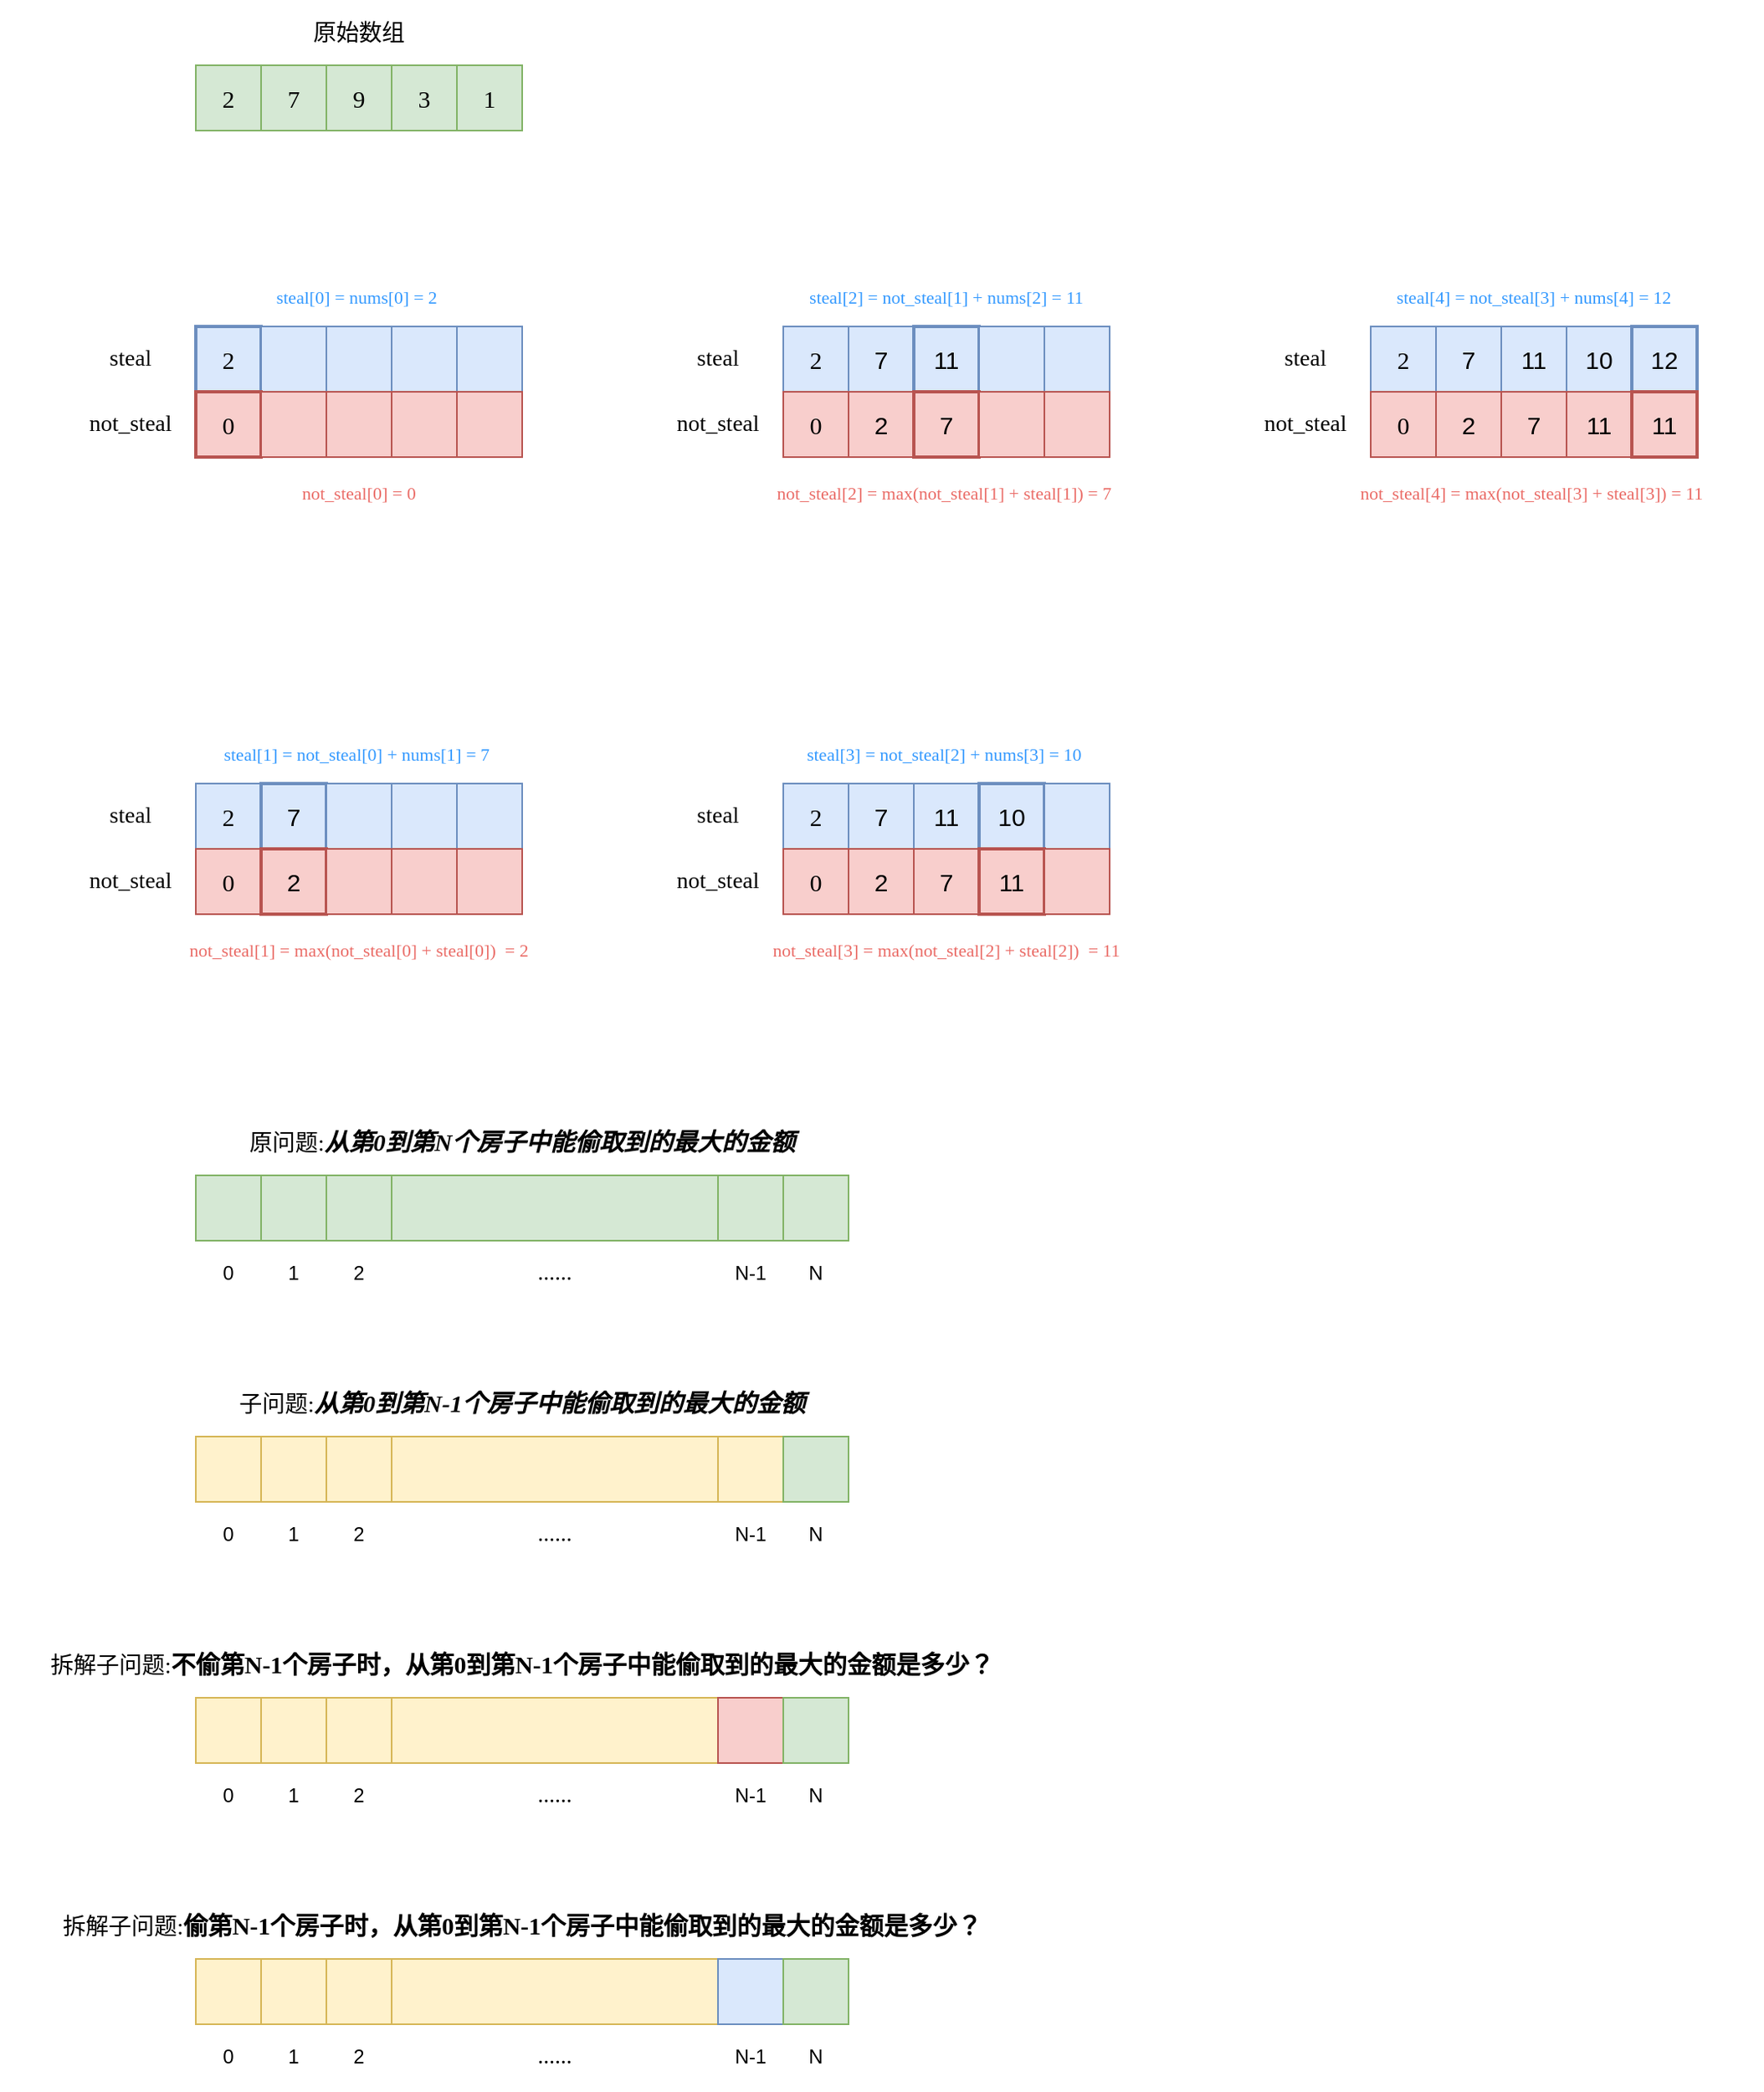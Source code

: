 <mxfile version="16.0.0" type="github">
  <diagram id="v5lqzvrqmiUheHWRtbeC" name="第 1 页">
    <mxGraphModel dx="1886" dy="810" grid="1" gridSize="10" guides="1" tooltips="1" connect="1" arrows="1" fold="1" page="1" pageScale="1" pageWidth="827" pageHeight="1169" background="#ffffff" math="0" shadow="0">
      <root>
        <mxCell id="0" />
        <mxCell id="1" parent="0" />
        <mxCell id="eDO9T0eiQl6-XyQjg8_s-1" value="&lt;font style=&quot;font-size: 15px&quot; face=&quot;Comic Sans MS&quot;&gt;2&lt;/font&gt;" style="rounded=0;whiteSpace=wrap;html=1;fillColor=#d5e8d4;strokeColor=#82b366;" parent="1" vertex="1">
          <mxGeometry x="240" y="40" width="40" height="40" as="geometry" />
        </mxCell>
        <mxCell id="eDO9T0eiQl6-XyQjg8_s-6" value="&lt;font style=&quot;font-size: 15px&quot; face=&quot;Comic Sans MS&quot;&gt;7&lt;/font&gt;" style="rounded=0;whiteSpace=wrap;html=1;fillColor=#d5e8d4;strokeColor=#82b366;" parent="1" vertex="1">
          <mxGeometry x="280" y="40" width="40" height="40" as="geometry" />
        </mxCell>
        <mxCell id="eDO9T0eiQl6-XyQjg8_s-7" value="&lt;font style=&quot;font-size: 15px&quot; face=&quot;Comic Sans MS&quot;&gt;9&lt;/font&gt;" style="rounded=0;whiteSpace=wrap;html=1;fillColor=#d5e8d4;strokeColor=#82b366;" parent="1" vertex="1">
          <mxGeometry x="320" y="40" width="40" height="40" as="geometry" />
        </mxCell>
        <mxCell id="eDO9T0eiQl6-XyQjg8_s-8" value="&lt;font style=&quot;font-size: 15px&quot; face=&quot;Comic Sans MS&quot;&gt;3&lt;/font&gt;" style="rounded=0;whiteSpace=wrap;html=1;fillColor=#d5e8d4;strokeColor=#82b366;" parent="1" vertex="1">
          <mxGeometry x="360" y="40" width="40" height="40" as="geometry" />
        </mxCell>
        <mxCell id="eDO9T0eiQl6-XyQjg8_s-9" value="&lt;font style=&quot;font-size: 15px&quot; face=&quot;Comic Sans MS&quot;&gt;1&lt;/font&gt;" style="rounded=0;whiteSpace=wrap;html=1;fillColor=#d5e8d4;strokeColor=#82b366;" parent="1" vertex="1">
          <mxGeometry x="400" y="40" width="40" height="40" as="geometry" />
        </mxCell>
        <mxCell id="eDO9T0eiQl6-XyQjg8_s-11" value="&lt;font style=&quot;font-size: 14px&quot;&gt;原始数组&lt;/font&gt;" style="text;html=1;strokeColor=none;fillColor=none;align=center;verticalAlign=middle;whiteSpace=wrap;rounded=0;fontFamily=Comic Sans MS;fontSize=15;" parent="1" vertex="1">
          <mxGeometry x="300" width="80" height="40" as="geometry" />
        </mxCell>
        <mxCell id="eDO9T0eiQl6-XyQjg8_s-12" value="&lt;font style=&quot;font-size: 15px&quot; face=&quot;Comic Sans MS&quot;&gt;2&lt;/font&gt;" style="rounded=0;whiteSpace=wrap;html=1;fillColor=#dae8fc;strokeColor=#6c8ebf;gradientColor=none;strokeWidth=2;" parent="1" vertex="1">
          <mxGeometry x="240" y="200" width="40" height="40" as="geometry" />
        </mxCell>
        <mxCell id="eDO9T0eiQl6-XyQjg8_s-13" value="" style="rounded=0;whiteSpace=wrap;html=1;fillColor=#dae8fc;strokeColor=#6c8ebf;" parent="1" vertex="1">
          <mxGeometry x="280" y="200" width="40" height="40" as="geometry" />
        </mxCell>
        <mxCell id="eDO9T0eiQl6-XyQjg8_s-14" value="" style="rounded=0;whiteSpace=wrap;html=1;fillColor=#dae8fc;strokeColor=#6c8ebf;" parent="1" vertex="1">
          <mxGeometry x="320" y="200" width="40" height="40" as="geometry" />
        </mxCell>
        <mxCell id="eDO9T0eiQl6-XyQjg8_s-15" value="" style="rounded=0;whiteSpace=wrap;html=1;fillColor=#dae8fc;strokeColor=#6c8ebf;" parent="1" vertex="1">
          <mxGeometry x="360" y="200" width="40" height="40" as="geometry" />
        </mxCell>
        <mxCell id="eDO9T0eiQl6-XyQjg8_s-16" value="" style="rounded=0;whiteSpace=wrap;html=1;fillColor=#dae8fc;strokeColor=#6c8ebf;" parent="1" vertex="1">
          <mxGeometry x="400" y="200" width="40" height="40" as="geometry" />
        </mxCell>
        <mxCell id="eDO9T0eiQl6-XyQjg8_s-18" value="&lt;font style=&quot;font-size: 15px&quot; face=&quot;Comic Sans MS&quot;&gt;0&lt;/font&gt;" style="rounded=0;whiteSpace=wrap;html=1;fillColor=#f8cecc;strokeColor=#b85450;gradientColor=none;strokeWidth=2;" parent="1" vertex="1">
          <mxGeometry x="240" y="240" width="40" height="40" as="geometry" />
        </mxCell>
        <mxCell id="eDO9T0eiQl6-XyQjg8_s-19" value="" style="rounded=0;whiteSpace=wrap;html=1;fillColor=#f8cecc;strokeColor=#b85450;" parent="1" vertex="1">
          <mxGeometry x="280" y="240" width="40" height="40" as="geometry" />
        </mxCell>
        <mxCell id="eDO9T0eiQl6-XyQjg8_s-20" value="" style="rounded=0;whiteSpace=wrap;html=1;fillColor=#f8cecc;strokeColor=#b85450;" parent="1" vertex="1">
          <mxGeometry x="320" y="240" width="40" height="40" as="geometry" />
        </mxCell>
        <mxCell id="eDO9T0eiQl6-XyQjg8_s-21" value="" style="rounded=0;whiteSpace=wrap;html=1;fillColor=#f8cecc;strokeColor=#b85450;" parent="1" vertex="1">
          <mxGeometry x="360" y="240" width="40" height="40" as="geometry" />
        </mxCell>
        <mxCell id="eDO9T0eiQl6-XyQjg8_s-22" value="" style="rounded=0;whiteSpace=wrap;html=1;fillColor=#f8cecc;strokeColor=#b85450;" parent="1" vertex="1">
          <mxGeometry x="400" y="240" width="40" height="40" as="geometry" />
        </mxCell>
        <mxCell id="eDO9T0eiQl6-XyQjg8_s-23" value="steal" style="text;html=1;strokeColor=none;fillColor=none;align=center;verticalAlign=middle;whiteSpace=wrap;rounded=0;fontFamily=Comic Sans MS;fontSize=14;" parent="1" vertex="1">
          <mxGeometry x="160" y="200" width="80" height="40" as="geometry" />
        </mxCell>
        <mxCell id="eDO9T0eiQl6-XyQjg8_s-24" value="not_steal" style="text;html=1;strokeColor=none;fillColor=none;align=center;verticalAlign=middle;whiteSpace=wrap;rounded=0;fontFamily=Comic Sans MS;fontSize=14;" parent="1" vertex="1">
          <mxGeometry x="160" y="240" width="80" height="40" as="geometry" />
        </mxCell>
        <mxCell id="eDO9T0eiQl6-XyQjg8_s-25" value="&lt;font style=&quot;font-size: 15px&quot; face=&quot;Comic Sans MS&quot;&gt;2&lt;/font&gt;" style="rounded=0;whiteSpace=wrap;html=1;fillColor=#dae8fc;strokeColor=#6c8ebf;" parent="1" vertex="1">
          <mxGeometry x="240" y="480" width="40" height="40" as="geometry" />
        </mxCell>
        <mxCell id="eDO9T0eiQl6-XyQjg8_s-26" value="&lt;font style=&quot;font-size: 15px&quot;&gt;7&lt;/font&gt;" style="rounded=0;whiteSpace=wrap;html=1;fillColor=#dae8fc;strokeColor=#6c8ebf;strokeWidth=2;" parent="1" vertex="1">
          <mxGeometry x="280" y="480" width="40" height="40" as="geometry" />
        </mxCell>
        <mxCell id="eDO9T0eiQl6-XyQjg8_s-27" value="" style="rounded=0;whiteSpace=wrap;html=1;fillColor=#dae8fc;strokeColor=#6c8ebf;" parent="1" vertex="1">
          <mxGeometry x="320" y="480" width="40" height="40" as="geometry" />
        </mxCell>
        <mxCell id="eDO9T0eiQl6-XyQjg8_s-28" value="" style="rounded=0;whiteSpace=wrap;html=1;fillColor=#dae8fc;strokeColor=#6c8ebf;" parent="1" vertex="1">
          <mxGeometry x="360" y="480" width="40" height="40" as="geometry" />
        </mxCell>
        <mxCell id="eDO9T0eiQl6-XyQjg8_s-29" value="" style="rounded=0;whiteSpace=wrap;html=1;fillColor=#dae8fc;strokeColor=#6c8ebf;" parent="1" vertex="1">
          <mxGeometry x="400" y="480" width="40" height="40" as="geometry" />
        </mxCell>
        <mxCell id="eDO9T0eiQl6-XyQjg8_s-30" value="&lt;font style=&quot;font-size: 15px&quot; face=&quot;Comic Sans MS&quot;&gt;0&lt;/font&gt;" style="rounded=0;whiteSpace=wrap;html=1;fillColor=#f8cecc;strokeColor=#b85450;" parent="1" vertex="1">
          <mxGeometry x="240" y="520" width="40" height="40" as="geometry" />
        </mxCell>
        <mxCell id="eDO9T0eiQl6-XyQjg8_s-31" value="&lt;font style=&quot;font-size: 15px&quot;&gt;2&lt;/font&gt;" style="rounded=0;whiteSpace=wrap;html=1;fillColor=#f8cecc;strokeColor=#b85450;strokeWidth=2;" parent="1" vertex="1">
          <mxGeometry x="280" y="520" width="40" height="40" as="geometry" />
        </mxCell>
        <mxCell id="eDO9T0eiQl6-XyQjg8_s-32" value="" style="rounded=0;whiteSpace=wrap;html=1;fillColor=#f8cecc;strokeColor=#b85450;" parent="1" vertex="1">
          <mxGeometry x="320" y="520" width="40" height="40" as="geometry" />
        </mxCell>
        <mxCell id="eDO9T0eiQl6-XyQjg8_s-33" value="" style="rounded=0;whiteSpace=wrap;html=1;fillColor=#f8cecc;strokeColor=#b85450;" parent="1" vertex="1">
          <mxGeometry x="360" y="520" width="40" height="40" as="geometry" />
        </mxCell>
        <mxCell id="eDO9T0eiQl6-XyQjg8_s-34" value="" style="rounded=0;whiteSpace=wrap;html=1;fillColor=#f8cecc;strokeColor=#b85450;" parent="1" vertex="1">
          <mxGeometry x="400" y="520" width="40" height="40" as="geometry" />
        </mxCell>
        <mxCell id="eDO9T0eiQl6-XyQjg8_s-35" value="steal" style="text;html=1;strokeColor=none;fillColor=none;align=center;verticalAlign=middle;whiteSpace=wrap;rounded=0;fontFamily=Comic Sans MS;fontSize=14;" parent="1" vertex="1">
          <mxGeometry x="160" y="480" width="80" height="40" as="geometry" />
        </mxCell>
        <mxCell id="eDO9T0eiQl6-XyQjg8_s-36" value="not_steal" style="text;html=1;strokeColor=none;fillColor=none;align=center;verticalAlign=middle;whiteSpace=wrap;rounded=0;fontFamily=Comic Sans MS;fontSize=14;" parent="1" vertex="1">
          <mxGeometry x="160" y="520" width="80" height="40" as="geometry" />
        </mxCell>
        <mxCell id="eDO9T0eiQl6-XyQjg8_s-42" value="&lt;font style=&quot;font-size: 15px&quot; face=&quot;Comic Sans MS&quot;&gt;2&lt;/font&gt;" style="rounded=0;whiteSpace=wrap;html=1;fillColor=#dae8fc;strokeColor=#6c8ebf;" parent="1" vertex="1">
          <mxGeometry x="600" y="200" width="40" height="40" as="geometry" />
        </mxCell>
        <mxCell id="eDO9T0eiQl6-XyQjg8_s-43" value="&lt;font style=&quot;font-size: 15px&quot;&gt;7&lt;/font&gt;" style="rounded=0;whiteSpace=wrap;html=1;fillColor=#dae8fc;strokeColor=#6c8ebf;" parent="1" vertex="1">
          <mxGeometry x="640" y="200" width="40" height="40" as="geometry" />
        </mxCell>
        <mxCell id="eDO9T0eiQl6-XyQjg8_s-44" value="&lt;font style=&quot;font-size: 15px&quot;&gt;11&lt;/font&gt;" style="rounded=0;whiteSpace=wrap;html=1;fillColor=#dae8fc;strokeColor=#6c8ebf;strokeWidth=2;" parent="1" vertex="1">
          <mxGeometry x="680" y="200" width="40" height="40" as="geometry" />
        </mxCell>
        <mxCell id="eDO9T0eiQl6-XyQjg8_s-45" value="" style="rounded=0;whiteSpace=wrap;html=1;fillColor=#dae8fc;strokeColor=#6c8ebf;" parent="1" vertex="1">
          <mxGeometry x="720" y="200" width="40" height="40" as="geometry" />
        </mxCell>
        <mxCell id="eDO9T0eiQl6-XyQjg8_s-46" value="" style="rounded=0;whiteSpace=wrap;html=1;fillColor=#dae8fc;strokeColor=#6c8ebf;" parent="1" vertex="1">
          <mxGeometry x="760" y="200" width="40" height="40" as="geometry" />
        </mxCell>
        <mxCell id="eDO9T0eiQl6-XyQjg8_s-47" value="&lt;font style=&quot;font-size: 15px&quot; face=&quot;Comic Sans MS&quot;&gt;0&lt;/font&gt;" style="rounded=0;whiteSpace=wrap;html=1;fillColor=#f8cecc;strokeColor=#b85450;" parent="1" vertex="1">
          <mxGeometry x="600" y="240" width="40" height="40" as="geometry" />
        </mxCell>
        <mxCell id="eDO9T0eiQl6-XyQjg8_s-48" value="&lt;font style=&quot;font-size: 15px&quot;&gt;2&lt;/font&gt;" style="rounded=0;whiteSpace=wrap;html=1;fillColor=#f8cecc;strokeColor=#b85450;" parent="1" vertex="1">
          <mxGeometry x="640" y="240" width="40" height="40" as="geometry" />
        </mxCell>
        <mxCell id="eDO9T0eiQl6-XyQjg8_s-49" value="&lt;font style=&quot;font-size: 15px&quot;&gt;7&lt;/font&gt;" style="rounded=0;whiteSpace=wrap;html=1;fillColor=#f8cecc;strokeColor=#b85450;strokeWidth=2;" parent="1" vertex="1">
          <mxGeometry x="680" y="240" width="40" height="40" as="geometry" />
        </mxCell>
        <mxCell id="eDO9T0eiQl6-XyQjg8_s-50" value="" style="rounded=0;whiteSpace=wrap;html=1;fillColor=#f8cecc;strokeColor=#b85450;" parent="1" vertex="1">
          <mxGeometry x="720" y="240" width="40" height="40" as="geometry" />
        </mxCell>
        <mxCell id="eDO9T0eiQl6-XyQjg8_s-51" value="" style="rounded=0;whiteSpace=wrap;html=1;fillColor=#f8cecc;strokeColor=#b85450;" parent="1" vertex="1">
          <mxGeometry x="760" y="240" width="40" height="40" as="geometry" />
        </mxCell>
        <mxCell id="eDO9T0eiQl6-XyQjg8_s-52" value="steal" style="text;html=1;strokeColor=none;fillColor=none;align=center;verticalAlign=middle;whiteSpace=wrap;rounded=0;fontFamily=Comic Sans MS;fontSize=14;" parent="1" vertex="1">
          <mxGeometry x="520" y="200" width="80" height="40" as="geometry" />
        </mxCell>
        <mxCell id="eDO9T0eiQl6-XyQjg8_s-53" value="not_steal" style="text;html=1;strokeColor=none;fillColor=none;align=center;verticalAlign=middle;whiteSpace=wrap;rounded=0;fontFamily=Comic Sans MS;fontSize=14;" parent="1" vertex="1">
          <mxGeometry x="520" y="240" width="80" height="40" as="geometry" />
        </mxCell>
        <mxCell id="eDO9T0eiQl6-XyQjg8_s-54" value="&lt;font style=&quot;font-size: 15px&quot; face=&quot;Comic Sans MS&quot;&gt;2&lt;/font&gt;" style="rounded=0;whiteSpace=wrap;html=1;fillColor=#dae8fc;strokeColor=#6c8ebf;" parent="1" vertex="1">
          <mxGeometry x="600" y="480" width="40" height="40" as="geometry" />
        </mxCell>
        <mxCell id="eDO9T0eiQl6-XyQjg8_s-55" value="&lt;font style=&quot;font-size: 15px&quot;&gt;7&lt;/font&gt;" style="rounded=0;whiteSpace=wrap;html=1;fillColor=#dae8fc;strokeColor=#6c8ebf;" parent="1" vertex="1">
          <mxGeometry x="640" y="480" width="40" height="40" as="geometry" />
        </mxCell>
        <mxCell id="eDO9T0eiQl6-XyQjg8_s-56" value="&lt;font style=&quot;font-size: 15px&quot;&gt;11&lt;/font&gt;" style="rounded=0;whiteSpace=wrap;html=1;fillColor=#dae8fc;strokeColor=#6c8ebf;" parent="1" vertex="1">
          <mxGeometry x="680" y="480" width="40" height="40" as="geometry" />
        </mxCell>
        <mxCell id="eDO9T0eiQl6-XyQjg8_s-57" value="&lt;font style=&quot;font-size: 15px&quot;&gt;10&lt;/font&gt;" style="rounded=0;whiteSpace=wrap;html=1;fillColor=#dae8fc;strokeColor=#6c8ebf;strokeWidth=2;" parent="1" vertex="1">
          <mxGeometry x="720" y="480" width="40" height="40" as="geometry" />
        </mxCell>
        <mxCell id="eDO9T0eiQl6-XyQjg8_s-58" value="" style="rounded=0;whiteSpace=wrap;html=1;fillColor=#dae8fc;strokeColor=#6c8ebf;" parent="1" vertex="1">
          <mxGeometry x="760" y="480" width="40" height="40" as="geometry" />
        </mxCell>
        <mxCell id="eDO9T0eiQl6-XyQjg8_s-59" value="&lt;font style=&quot;font-size: 15px&quot; face=&quot;Comic Sans MS&quot;&gt;0&lt;/font&gt;" style="rounded=0;whiteSpace=wrap;html=1;fillColor=#f8cecc;strokeColor=#b85450;" parent="1" vertex="1">
          <mxGeometry x="600" y="520" width="40" height="40" as="geometry" />
        </mxCell>
        <mxCell id="eDO9T0eiQl6-XyQjg8_s-60" value="&lt;font style=&quot;font-size: 15px&quot;&gt;2&lt;/font&gt;" style="rounded=0;whiteSpace=wrap;html=1;fillColor=#f8cecc;strokeColor=#b85450;" parent="1" vertex="1">
          <mxGeometry x="640" y="520" width="40" height="40" as="geometry" />
        </mxCell>
        <mxCell id="eDO9T0eiQl6-XyQjg8_s-61" value="&lt;font style=&quot;font-size: 15px&quot;&gt;7&lt;/font&gt;" style="rounded=0;whiteSpace=wrap;html=1;fillColor=#f8cecc;strokeColor=#b85450;" parent="1" vertex="1">
          <mxGeometry x="680" y="520" width="40" height="40" as="geometry" />
        </mxCell>
        <mxCell id="eDO9T0eiQl6-XyQjg8_s-62" value="&lt;font style=&quot;font-size: 15px&quot;&gt;11&lt;/font&gt;" style="rounded=0;whiteSpace=wrap;html=1;fillColor=#f8cecc;strokeColor=#b85450;strokeWidth=2;" parent="1" vertex="1">
          <mxGeometry x="720" y="520" width="40" height="40" as="geometry" />
        </mxCell>
        <mxCell id="eDO9T0eiQl6-XyQjg8_s-63" value="" style="rounded=0;whiteSpace=wrap;html=1;fillColor=#f8cecc;strokeColor=#b85450;" parent="1" vertex="1">
          <mxGeometry x="760" y="520" width="40" height="40" as="geometry" />
        </mxCell>
        <mxCell id="eDO9T0eiQl6-XyQjg8_s-64" value="steal" style="text;html=1;strokeColor=none;fillColor=none;align=center;verticalAlign=middle;whiteSpace=wrap;rounded=0;fontFamily=Comic Sans MS;fontSize=14;" parent="1" vertex="1">
          <mxGeometry x="520" y="480" width="80" height="40" as="geometry" />
        </mxCell>
        <mxCell id="eDO9T0eiQl6-XyQjg8_s-65" value="not_steal" style="text;html=1;strokeColor=none;fillColor=none;align=center;verticalAlign=middle;whiteSpace=wrap;rounded=0;fontFamily=Comic Sans MS;fontSize=14;" parent="1" vertex="1">
          <mxGeometry x="520" y="520" width="80" height="40" as="geometry" />
        </mxCell>
        <mxCell id="eDO9T0eiQl6-XyQjg8_s-66" value="&lt;font style=&quot;font-size: 15px&quot; face=&quot;Comic Sans MS&quot;&gt;2&lt;/font&gt;" style="rounded=0;whiteSpace=wrap;html=1;fillColor=#dae8fc;strokeColor=#6c8ebf;" parent="1" vertex="1">
          <mxGeometry x="960" y="200" width="40" height="40" as="geometry" />
        </mxCell>
        <mxCell id="eDO9T0eiQl6-XyQjg8_s-67" value="&lt;font style=&quot;font-size: 15px&quot;&gt;7&lt;/font&gt;" style="rounded=0;whiteSpace=wrap;html=1;fillColor=#dae8fc;strokeColor=#6c8ebf;" parent="1" vertex="1">
          <mxGeometry x="1000" y="200" width="40" height="40" as="geometry" />
        </mxCell>
        <mxCell id="eDO9T0eiQl6-XyQjg8_s-68" value="&lt;font style=&quot;font-size: 15px&quot;&gt;11&lt;/font&gt;" style="rounded=0;whiteSpace=wrap;html=1;fillColor=#dae8fc;strokeColor=#6c8ebf;" parent="1" vertex="1">
          <mxGeometry x="1040" y="200" width="40" height="40" as="geometry" />
        </mxCell>
        <mxCell id="eDO9T0eiQl6-XyQjg8_s-69" value="&lt;font style=&quot;font-size: 15px&quot;&gt;10&lt;/font&gt;" style="rounded=0;whiteSpace=wrap;html=1;fillColor=#dae8fc;strokeColor=#6c8ebf;" parent="1" vertex="1">
          <mxGeometry x="1080" y="200" width="40" height="40" as="geometry" />
        </mxCell>
        <mxCell id="eDO9T0eiQl6-XyQjg8_s-70" value="&lt;font style=&quot;font-size: 15px&quot;&gt;12&lt;/font&gt;" style="rounded=0;whiteSpace=wrap;html=1;fillColor=#dae8fc;strokeColor=#6c8ebf;strokeWidth=2;" parent="1" vertex="1">
          <mxGeometry x="1120" y="200" width="40" height="40" as="geometry" />
        </mxCell>
        <mxCell id="eDO9T0eiQl6-XyQjg8_s-71" value="&lt;font style=&quot;font-size: 15px&quot; face=&quot;Comic Sans MS&quot;&gt;0&lt;/font&gt;" style="rounded=0;whiteSpace=wrap;html=1;fillColor=#f8cecc;strokeColor=#b85450;" parent="1" vertex="1">
          <mxGeometry x="960" y="240" width="40" height="40" as="geometry" />
        </mxCell>
        <mxCell id="eDO9T0eiQl6-XyQjg8_s-72" value="&lt;font style=&quot;font-size: 15px&quot;&gt;2&lt;/font&gt;" style="rounded=0;whiteSpace=wrap;html=1;fillColor=#f8cecc;strokeColor=#b85450;" parent="1" vertex="1">
          <mxGeometry x="1000" y="240" width="40" height="40" as="geometry" />
        </mxCell>
        <mxCell id="eDO9T0eiQl6-XyQjg8_s-73" value="&lt;font style=&quot;font-size: 15px&quot;&gt;7&lt;/font&gt;" style="rounded=0;whiteSpace=wrap;html=1;fillColor=#f8cecc;strokeColor=#b85450;" parent="1" vertex="1">
          <mxGeometry x="1040" y="240" width="40" height="40" as="geometry" />
        </mxCell>
        <mxCell id="eDO9T0eiQl6-XyQjg8_s-74" value="&lt;font style=&quot;font-size: 15px&quot;&gt;11&lt;/font&gt;" style="rounded=0;whiteSpace=wrap;html=1;fillColor=#f8cecc;strokeColor=#b85450;" parent="1" vertex="1">
          <mxGeometry x="1080" y="240" width="40" height="40" as="geometry" />
        </mxCell>
        <mxCell id="eDO9T0eiQl6-XyQjg8_s-75" value="&lt;font style=&quot;font-size: 15px&quot;&gt;11&lt;/font&gt;" style="rounded=0;whiteSpace=wrap;html=1;fillColor=#f8cecc;strokeColor=#b85450;strokeWidth=2;" parent="1" vertex="1">
          <mxGeometry x="1120" y="240" width="40" height="40" as="geometry" />
        </mxCell>
        <mxCell id="eDO9T0eiQl6-XyQjg8_s-76" value="steal" style="text;html=1;strokeColor=none;fillColor=none;align=center;verticalAlign=middle;whiteSpace=wrap;rounded=0;fontFamily=Comic Sans MS;fontSize=14;" parent="1" vertex="1">
          <mxGeometry x="880" y="200" width="80" height="40" as="geometry" />
        </mxCell>
        <mxCell id="eDO9T0eiQl6-XyQjg8_s-77" value="not_steal" style="text;html=1;strokeColor=none;fillColor=none;align=center;verticalAlign=middle;whiteSpace=wrap;rounded=0;fontFamily=Comic Sans MS;fontSize=14;" parent="1" vertex="1">
          <mxGeometry x="880" y="240" width="80" height="40" as="geometry" />
        </mxCell>
        <mxCell id="eDO9T0eiQl6-XyQjg8_s-78" value="&lt;font style=&quot;font-size: 11px&quot; color=&quot;#3399ff&quot;&gt;&lt;font style=&quot;font-size: 11px&quot;&gt;steal[1] = not_steal[0] + nums[1] = 7&lt;/font&gt;&amp;nbsp;&lt;/font&gt;" style="text;html=1;strokeColor=none;fillColor=none;align=center;verticalAlign=middle;whiteSpace=wrap;rounded=0;fontFamily=Comic Sans MS;fontSize=15;opacity=0;" parent="1" vertex="1">
          <mxGeometry x="200" y="440" width="280" height="40" as="geometry" />
        </mxCell>
        <mxCell id="eDO9T0eiQl6-XyQjg8_s-79" value="&lt;font style=&quot;font-size: 11px&quot; color=&quot;#ea6b66&quot;&gt;&lt;font style=&quot;font-size: 11px&quot;&gt;not_steal[1] = max(not_steal[0] + steal[0])&lt;/font&gt;&amp;nbsp; = 2&lt;/font&gt;" style="text;html=1;strokeColor=none;fillColor=none;align=center;verticalAlign=middle;whiteSpace=wrap;rounded=0;fontFamily=Comic Sans MS;fontSize=15;opacity=0;" parent="1" vertex="1">
          <mxGeometry x="200" y="560" width="280" height="40" as="geometry" />
        </mxCell>
        <mxCell id="eDO9T0eiQl6-XyQjg8_s-80" value="&lt;font style=&quot;font-size: 11px&quot; color=&quot;#3399ff&quot;&gt;&lt;font style=&quot;font-size: 11px&quot;&gt;steal[0] = nums[0] = 2&lt;/font&gt;&amp;nbsp;&lt;/font&gt;" style="text;html=1;strokeColor=none;fillColor=none;align=center;verticalAlign=middle;whiteSpace=wrap;rounded=0;fontFamily=Comic Sans MS;fontSize=15;opacity=0;" parent="1" vertex="1">
          <mxGeometry x="200" y="160" width="280" height="40" as="geometry" />
        </mxCell>
        <mxCell id="eDO9T0eiQl6-XyQjg8_s-81" value="&lt;font style=&quot;font-size: 11px&quot; color=&quot;#ea6b66&quot;&gt;&lt;font style=&quot;font-size: 11px&quot;&gt;not_steal[0] = 0&lt;/font&gt;&lt;/font&gt;" style="text;html=1;strokeColor=none;fillColor=none;align=center;verticalAlign=middle;whiteSpace=wrap;rounded=0;fontFamily=Comic Sans MS;fontSize=15;opacity=0;" parent="1" vertex="1">
          <mxGeometry x="200" y="280" width="280" height="40" as="geometry" />
        </mxCell>
        <mxCell id="eDO9T0eiQl6-XyQjg8_s-82" value="&lt;font style=&quot;font-size: 11px&quot; color=&quot;#3399ff&quot;&gt;&lt;font style=&quot;font-size: 11px&quot;&gt;steal[2] = not_steal[1] + nums[2] = 11&lt;/font&gt;&lt;/font&gt;" style="text;html=1;strokeColor=none;fillColor=none;align=center;verticalAlign=middle;whiteSpace=wrap;rounded=0;fontFamily=Comic Sans MS;fontSize=15;opacity=0;" parent="1" vertex="1">
          <mxGeometry x="560" y="160" width="280" height="40" as="geometry" />
        </mxCell>
        <mxCell id="eDO9T0eiQl6-XyQjg8_s-83" value="&lt;font style=&quot;font-size: 11px&quot; color=&quot;#ea6b66&quot;&gt;&lt;font style=&quot;font-size: 11px&quot;&gt;not_steal[2] = max(not_steal[1] + steal[1]) = 7&lt;/font&gt;&amp;nbsp;&lt;/font&gt;" style="text;html=1;strokeColor=none;fillColor=none;align=center;verticalAlign=middle;whiteSpace=wrap;rounded=0;fontFamily=Comic Sans MS;fontSize=15;opacity=0;" parent="1" vertex="1">
          <mxGeometry x="560" y="280" width="280" height="40" as="geometry" />
        </mxCell>
        <mxCell id="eDO9T0eiQl6-XyQjg8_s-84" value="&lt;font style=&quot;font-size: 11px&quot; color=&quot;#3399ff&quot;&gt;&lt;font style=&quot;font-size: 11px&quot;&gt;steal[3] = not_steal[2] + nums[3] = 10&lt;/font&gt;&amp;nbsp;&lt;/font&gt;" style="text;html=1;strokeColor=none;fillColor=none;align=center;verticalAlign=middle;whiteSpace=wrap;rounded=0;fontFamily=Comic Sans MS;fontSize=15;opacity=0;" parent="1" vertex="1">
          <mxGeometry x="560" y="440" width="280" height="40" as="geometry" />
        </mxCell>
        <mxCell id="eDO9T0eiQl6-XyQjg8_s-85" value="&lt;font style=&quot;font-size: 11px&quot; color=&quot;#ea6b66&quot;&gt;&lt;font style=&quot;font-size: 11px&quot;&gt;not_steal[3] = max(not_steal[2] + steal[2])&lt;/font&gt;&amp;nbsp; = 11&lt;/font&gt;" style="text;html=1;strokeColor=none;fillColor=none;align=center;verticalAlign=middle;whiteSpace=wrap;rounded=0;fontFamily=Comic Sans MS;fontSize=15;opacity=0;" parent="1" vertex="1">
          <mxGeometry x="560" y="560" width="280" height="40" as="geometry" />
        </mxCell>
        <mxCell id="eDO9T0eiQl6-XyQjg8_s-86" value="&lt;font style=&quot;font-size: 11px&quot; color=&quot;#3399ff&quot;&gt;&lt;font style=&quot;font-size: 11px&quot;&gt;steal[4] = not_steal[3] + nums[4] = 12&lt;/font&gt;&lt;/font&gt;" style="text;html=1;strokeColor=none;fillColor=none;align=center;verticalAlign=middle;whiteSpace=wrap;rounded=0;fontFamily=Comic Sans MS;fontSize=15;opacity=0;" parent="1" vertex="1">
          <mxGeometry x="920" y="160" width="280" height="40" as="geometry" />
        </mxCell>
        <mxCell id="eDO9T0eiQl6-XyQjg8_s-87" value="&lt;font style=&quot;font-size: 11px&quot; color=&quot;#ea6b66&quot;&gt;&lt;font style=&quot;font-size: 11px&quot;&gt;not_steal[4] = max(not_steal[3] + steal[3]) = 11&lt;/font&gt;&amp;nbsp;&lt;/font&gt;" style="text;html=1;strokeColor=none;fillColor=none;align=center;verticalAlign=middle;whiteSpace=wrap;rounded=0;fontFamily=Comic Sans MS;fontSize=15;opacity=0;" parent="1" vertex="1">
          <mxGeometry x="920" y="280" width="280" height="40" as="geometry" />
        </mxCell>
        <mxCell id="eDO9T0eiQl6-XyQjg8_s-88" value="" style="rounded=0;whiteSpace=wrap;html=1;fillColor=#d5e8d4;strokeColor=#82b366;" parent="1" vertex="1">
          <mxGeometry x="240" y="720" width="40" height="40" as="geometry" />
        </mxCell>
        <mxCell id="eDO9T0eiQl6-XyQjg8_s-89" value="" style="rounded=0;whiteSpace=wrap;html=1;fillColor=#d5e8d4;strokeColor=#82b366;" parent="1" vertex="1">
          <mxGeometry x="280" y="720" width="40" height="40" as="geometry" />
        </mxCell>
        <mxCell id="eDO9T0eiQl6-XyQjg8_s-90" value="" style="rounded=0;whiteSpace=wrap;html=1;fillColor=#d5e8d4;strokeColor=#82b366;" parent="1" vertex="1">
          <mxGeometry x="320" y="720" width="40" height="40" as="geometry" />
        </mxCell>
        <mxCell id="eDO9T0eiQl6-XyQjg8_s-91" value="" style="rounded=0;whiteSpace=wrap;html=1;fillColor=#d5e8d4;strokeColor=#82b366;" parent="1" vertex="1">
          <mxGeometry x="360" y="720" width="210" height="40" as="geometry" />
        </mxCell>
        <mxCell id="eDO9T0eiQl6-XyQjg8_s-93" value="&lt;span style=&quot;font-size: 14px&quot;&gt;原问题:&lt;/span&gt;&lt;i&gt;&lt;b&gt;从第0到第N个房子中能偷取到的最大的金额&lt;/b&gt;&lt;/i&gt;&lt;div class=&quot;okr-block-clipboard&quot;&gt;&lt;/div&gt;" style="text;html=1;strokeColor=none;fillColor=none;align=center;verticalAlign=middle;whiteSpace=wrap;rounded=0;fontFamily=Comic Sans MS;fontSize=15;" parent="1" vertex="1">
          <mxGeometry x="240" y="680" width="400" height="40" as="geometry" />
        </mxCell>
        <mxCell id="eDO9T0eiQl6-XyQjg8_s-95" value="" style="rounded=0;whiteSpace=wrap;html=1;fillColor=#d5e8d4;strokeColor=#82b366;" parent="1" vertex="1">
          <mxGeometry x="560" y="720" width="40" height="40" as="geometry" />
        </mxCell>
        <mxCell id="eDO9T0eiQl6-XyQjg8_s-96" value="" style="rounded=0;whiteSpace=wrap;html=1;fillColor=#d5e8d4;strokeColor=#82b366;" parent="1" vertex="1">
          <mxGeometry x="600" y="720" width="40" height="40" as="geometry" />
        </mxCell>
        <mxCell id="eDO9T0eiQl6-XyQjg8_s-97" value="0" style="rounded=0;whiteSpace=wrap;html=1;fillColor=#d5e8d4;strokeColor=#82b366;opacity=0;" parent="1" vertex="1">
          <mxGeometry x="240" y="760" width="40" height="40" as="geometry" />
        </mxCell>
        <mxCell id="eDO9T0eiQl6-XyQjg8_s-98" value="1" style="rounded=0;whiteSpace=wrap;html=1;fillColor=#d5e8d4;strokeColor=#82b366;opacity=0;" parent="1" vertex="1">
          <mxGeometry x="280" y="760" width="40" height="40" as="geometry" />
        </mxCell>
        <mxCell id="eDO9T0eiQl6-XyQjg8_s-99" value="2" style="rounded=0;whiteSpace=wrap;html=1;fillColor=#d5e8d4;strokeColor=#82b366;opacity=0;" parent="1" vertex="1">
          <mxGeometry x="320" y="760" width="40" height="40" as="geometry" />
        </mxCell>
        <mxCell id="eDO9T0eiQl6-XyQjg8_s-103" value="N-1" style="rounded=0;whiteSpace=wrap;html=1;fillColor=#d5e8d4;strokeColor=#82b366;opacity=0;" parent="1" vertex="1">
          <mxGeometry x="560" y="760" width="40" height="40" as="geometry" />
        </mxCell>
        <mxCell id="eDO9T0eiQl6-XyQjg8_s-104" value="N" style="rounded=0;whiteSpace=wrap;html=1;fillColor=#d5e8d4;strokeColor=#82b366;opacity=0;" parent="1" vertex="1">
          <mxGeometry x="600" y="760" width="40" height="40" as="geometry" />
        </mxCell>
        <mxCell id="eDO9T0eiQl6-XyQjg8_s-105" value="&lt;font color=&quot;#000000&quot; style=&quot;font-size: 14px&quot;&gt;......&lt;/font&gt;" style="text;html=1;strokeColor=none;fillColor=none;align=center;verticalAlign=middle;whiteSpace=wrap;rounded=0;fontFamily=Comic Sans MS;fontSize=11;fontColor=#3399FF;opacity=0;" parent="1" vertex="1">
          <mxGeometry x="360" y="760" width="200" height="40" as="geometry" />
        </mxCell>
        <mxCell id="eDO9T0eiQl6-XyQjg8_s-107" value="" style="rounded=0;whiteSpace=wrap;html=1;fillColor=#fff2cc;strokeColor=#d6b656;" parent="1" vertex="1">
          <mxGeometry x="240" y="880" width="40" height="40" as="geometry" />
        </mxCell>
        <mxCell id="eDO9T0eiQl6-XyQjg8_s-108" value="" style="rounded=0;whiteSpace=wrap;html=1;fillColor=#fff2cc;strokeColor=#d6b656;" parent="1" vertex="1">
          <mxGeometry x="280" y="880" width="40" height="40" as="geometry" />
        </mxCell>
        <mxCell id="eDO9T0eiQl6-XyQjg8_s-109" value="" style="rounded=0;whiteSpace=wrap;html=1;fillColor=#fff2cc;strokeColor=#d6b656;" parent="1" vertex="1">
          <mxGeometry x="320" y="880" width="40" height="40" as="geometry" />
        </mxCell>
        <mxCell id="eDO9T0eiQl6-XyQjg8_s-110" value="" style="rounded=0;whiteSpace=wrap;html=1;fillColor=#fff2cc;strokeColor=#d6b656;" parent="1" vertex="1">
          <mxGeometry x="360" y="880" width="210" height="40" as="geometry" />
        </mxCell>
        <mxCell id="eDO9T0eiQl6-XyQjg8_s-111" value="&lt;span style=&quot;font-size: 14px&quot;&gt;子问题:&lt;/span&gt;&lt;i&gt;&lt;b&gt;从第0到第N-1个房子中能偷取到的最大的金额&lt;/b&gt;&lt;/i&gt;&lt;div class=&quot;okr-block-clipboard&quot;&gt;&lt;/div&gt;" style="text;html=1;strokeColor=none;fillColor=none;align=center;verticalAlign=middle;whiteSpace=wrap;rounded=0;fontFamily=Comic Sans MS;fontSize=15;" parent="1" vertex="1">
          <mxGeometry x="240" y="840" width="400" height="40" as="geometry" />
        </mxCell>
        <mxCell id="eDO9T0eiQl6-XyQjg8_s-112" value="" style="rounded=0;whiteSpace=wrap;html=1;fillColor=#fff2cc;strokeColor=#d6b656;" parent="1" vertex="1">
          <mxGeometry x="560" y="880" width="40" height="40" as="geometry" />
        </mxCell>
        <mxCell id="eDO9T0eiQl6-XyQjg8_s-113" value="" style="rounded=0;whiteSpace=wrap;html=1;fillColor=#d5e8d4;strokeColor=#82b366;" parent="1" vertex="1">
          <mxGeometry x="600" y="880" width="40" height="40" as="geometry" />
        </mxCell>
        <mxCell id="eDO9T0eiQl6-XyQjg8_s-114" value="0" style="rounded=0;whiteSpace=wrap;html=1;fillColor=#d5e8d4;strokeColor=#82b366;opacity=0;" parent="1" vertex="1">
          <mxGeometry x="240" y="920" width="40" height="40" as="geometry" />
        </mxCell>
        <mxCell id="eDO9T0eiQl6-XyQjg8_s-115" value="1" style="rounded=0;whiteSpace=wrap;html=1;fillColor=#d5e8d4;strokeColor=#82b366;opacity=0;" parent="1" vertex="1">
          <mxGeometry x="280" y="920" width="40" height="40" as="geometry" />
        </mxCell>
        <mxCell id="eDO9T0eiQl6-XyQjg8_s-116" value="2" style="rounded=0;whiteSpace=wrap;html=1;fillColor=#d5e8d4;strokeColor=#82b366;opacity=0;" parent="1" vertex="1">
          <mxGeometry x="320" y="920" width="40" height="40" as="geometry" />
        </mxCell>
        <mxCell id="eDO9T0eiQl6-XyQjg8_s-117" value="N-1" style="rounded=0;whiteSpace=wrap;html=1;fillColor=#d5e8d4;strokeColor=#82b366;opacity=0;" parent="1" vertex="1">
          <mxGeometry x="560" y="920" width="40" height="40" as="geometry" />
        </mxCell>
        <mxCell id="eDO9T0eiQl6-XyQjg8_s-118" value="N" style="rounded=0;whiteSpace=wrap;html=1;fillColor=#d5e8d4;strokeColor=#82b366;opacity=0;" parent="1" vertex="1">
          <mxGeometry x="600" y="920" width="40" height="40" as="geometry" />
        </mxCell>
        <mxCell id="eDO9T0eiQl6-XyQjg8_s-119" value="&lt;font color=&quot;#000000&quot; style=&quot;font-size: 14px&quot;&gt;......&lt;/font&gt;" style="text;html=1;strokeColor=none;fillColor=none;align=center;verticalAlign=middle;whiteSpace=wrap;rounded=0;fontFamily=Comic Sans MS;fontSize=11;fontColor=#3399FF;opacity=0;" parent="1" vertex="1">
          <mxGeometry x="360" y="920" width="200" height="40" as="geometry" />
        </mxCell>
        <mxCell id="eDO9T0eiQl6-XyQjg8_s-120" value="" style="rounded=0;whiteSpace=wrap;html=1;fillColor=#fff2cc;strokeColor=#d6b656;" parent="1" vertex="1">
          <mxGeometry x="240" y="1040" width="40" height="40" as="geometry" />
        </mxCell>
        <mxCell id="eDO9T0eiQl6-XyQjg8_s-121" value="" style="rounded=0;whiteSpace=wrap;html=1;fillColor=#fff2cc;strokeColor=#d6b656;" parent="1" vertex="1">
          <mxGeometry x="280" y="1040" width="40" height="40" as="geometry" />
        </mxCell>
        <mxCell id="eDO9T0eiQl6-XyQjg8_s-122" value="" style="rounded=0;whiteSpace=wrap;html=1;fillColor=#fff2cc;strokeColor=#d6b656;" parent="1" vertex="1">
          <mxGeometry x="320" y="1040" width="40" height="40" as="geometry" />
        </mxCell>
        <mxCell id="eDO9T0eiQl6-XyQjg8_s-123" value="" style="rounded=0;whiteSpace=wrap;html=1;fillColor=#fff2cc;strokeColor=#d6b656;" parent="1" vertex="1">
          <mxGeometry x="360" y="1040" width="210" height="40" as="geometry" />
        </mxCell>
        <mxCell id="eDO9T0eiQl6-XyQjg8_s-124" value="&lt;span style=&quot;font-size: 14px&quot;&gt;拆解子问题:&lt;/span&gt;&lt;span&gt;&lt;b&gt;不偷第N-1个房子时，从第0到第N-1个房子中能偷取到的最大的金额是多少？&lt;/b&gt;&lt;/span&gt;&lt;span style=&quot;font-size: 14px&quot;&gt;&lt;br&gt;&lt;/span&gt;&lt;div class=&quot;okr-block-clipboard&quot;&gt;&lt;/div&gt;" style="text;html=1;strokeColor=none;fillColor=none;align=center;verticalAlign=middle;whiteSpace=wrap;rounded=0;fontFamily=Comic Sans MS;fontSize=15;" parent="1" vertex="1">
          <mxGeometry x="120" y="1000" width="640" height="40" as="geometry" />
        </mxCell>
        <mxCell id="eDO9T0eiQl6-XyQjg8_s-125" value="" style="rounded=0;whiteSpace=wrap;html=1;fillColor=#f8cecc;strokeColor=#b85450;" parent="1" vertex="1">
          <mxGeometry x="560" y="1040" width="40" height="40" as="geometry" />
        </mxCell>
        <mxCell id="eDO9T0eiQl6-XyQjg8_s-126" value="" style="rounded=0;whiteSpace=wrap;html=1;fillColor=#d5e8d4;strokeColor=#82b366;" parent="1" vertex="1">
          <mxGeometry x="600" y="1040" width="40" height="40" as="geometry" />
        </mxCell>
        <mxCell id="eDO9T0eiQl6-XyQjg8_s-127" value="0" style="rounded=0;whiteSpace=wrap;html=1;fillColor=#d5e8d4;strokeColor=#82b366;opacity=0;" parent="1" vertex="1">
          <mxGeometry x="240" y="1080" width="40" height="40" as="geometry" />
        </mxCell>
        <mxCell id="eDO9T0eiQl6-XyQjg8_s-128" value="1" style="rounded=0;whiteSpace=wrap;html=1;fillColor=#d5e8d4;strokeColor=#82b366;opacity=0;" parent="1" vertex="1">
          <mxGeometry x="280" y="1080" width="40" height="40" as="geometry" />
        </mxCell>
        <mxCell id="eDO9T0eiQl6-XyQjg8_s-129" value="2" style="rounded=0;whiteSpace=wrap;html=1;fillColor=#d5e8d4;strokeColor=#82b366;opacity=0;" parent="1" vertex="1">
          <mxGeometry x="320" y="1080" width="40" height="40" as="geometry" />
        </mxCell>
        <mxCell id="eDO9T0eiQl6-XyQjg8_s-130" value="N-1" style="rounded=0;whiteSpace=wrap;html=1;fillColor=#d5e8d4;strokeColor=#82b366;opacity=0;" parent="1" vertex="1">
          <mxGeometry x="560" y="1080" width="40" height="40" as="geometry" />
        </mxCell>
        <mxCell id="eDO9T0eiQl6-XyQjg8_s-131" value="N" style="rounded=0;whiteSpace=wrap;html=1;fillColor=#d5e8d4;strokeColor=#82b366;opacity=0;" parent="1" vertex="1">
          <mxGeometry x="600" y="1080" width="40" height="40" as="geometry" />
        </mxCell>
        <mxCell id="eDO9T0eiQl6-XyQjg8_s-132" value="&lt;font color=&quot;#000000&quot; style=&quot;font-size: 14px&quot;&gt;......&lt;/font&gt;" style="text;html=1;strokeColor=none;fillColor=none;align=center;verticalAlign=middle;whiteSpace=wrap;rounded=0;fontFamily=Comic Sans MS;fontSize=11;fontColor=#3399FF;opacity=0;" parent="1" vertex="1">
          <mxGeometry x="360" y="1080" width="200" height="40" as="geometry" />
        </mxCell>
        <mxCell id="eDO9T0eiQl6-XyQjg8_s-133" value="" style="rounded=0;whiteSpace=wrap;html=1;fillColor=#fff2cc;strokeColor=#d6b656;" parent="1" vertex="1">
          <mxGeometry x="240" y="1200" width="40" height="40" as="geometry" />
        </mxCell>
        <mxCell id="eDO9T0eiQl6-XyQjg8_s-134" value="" style="rounded=0;whiteSpace=wrap;html=1;fillColor=#fff2cc;strokeColor=#d6b656;" parent="1" vertex="1">
          <mxGeometry x="280" y="1200" width="40" height="40" as="geometry" />
        </mxCell>
        <mxCell id="eDO9T0eiQl6-XyQjg8_s-135" value="" style="rounded=0;whiteSpace=wrap;html=1;fillColor=#fff2cc;strokeColor=#d6b656;" parent="1" vertex="1">
          <mxGeometry x="320" y="1200" width="40" height="40" as="geometry" />
        </mxCell>
        <mxCell id="eDO9T0eiQl6-XyQjg8_s-136" value="" style="rounded=0;whiteSpace=wrap;html=1;fillColor=#fff2cc;strokeColor=#d6b656;" parent="1" vertex="1">
          <mxGeometry x="360" y="1200" width="210" height="40" as="geometry" />
        </mxCell>
        <mxCell id="eDO9T0eiQl6-XyQjg8_s-137" value="&lt;span style=&quot;font-size: 14px&quot;&gt;拆解子问题:&lt;/span&gt;&lt;b&gt;&lt;span&gt;偷第N-1个房子时，&lt;/span&gt;从第0到第N-1个房子中&lt;span&gt;能偷取到的最大的金额是多少？&lt;/span&gt;&lt;/b&gt;&lt;span style=&quot;font-size: 14px&quot;&gt;&lt;br&gt;&lt;/span&gt;&lt;div class=&quot;okr-block-clipboard&quot;&gt;&lt;/div&gt;" style="text;html=1;strokeColor=none;fillColor=none;align=center;verticalAlign=middle;whiteSpace=wrap;rounded=0;fontFamily=Comic Sans MS;fontSize=15;" parent="1" vertex="1">
          <mxGeometry x="120" y="1160" width="640" height="40" as="geometry" />
        </mxCell>
        <mxCell id="eDO9T0eiQl6-XyQjg8_s-138" value="" style="rounded=0;whiteSpace=wrap;html=1;fillColor=#dae8fc;strokeColor=#6c8ebf;" parent="1" vertex="1">
          <mxGeometry x="560" y="1200" width="40" height="40" as="geometry" />
        </mxCell>
        <mxCell id="eDO9T0eiQl6-XyQjg8_s-139" value="" style="rounded=0;whiteSpace=wrap;html=1;fillColor=#d5e8d4;strokeColor=#82b366;" parent="1" vertex="1">
          <mxGeometry x="600" y="1200" width="40" height="40" as="geometry" />
        </mxCell>
        <mxCell id="eDO9T0eiQl6-XyQjg8_s-140" value="0" style="rounded=0;whiteSpace=wrap;html=1;fillColor=#d5e8d4;strokeColor=#82b366;opacity=0;" parent="1" vertex="1">
          <mxGeometry x="240" y="1240" width="40" height="40" as="geometry" />
        </mxCell>
        <mxCell id="eDO9T0eiQl6-XyQjg8_s-141" value="1" style="rounded=0;whiteSpace=wrap;html=1;fillColor=#d5e8d4;strokeColor=#82b366;opacity=0;" parent="1" vertex="1">
          <mxGeometry x="280" y="1240" width="40" height="40" as="geometry" />
        </mxCell>
        <mxCell id="eDO9T0eiQl6-XyQjg8_s-142" value="2" style="rounded=0;whiteSpace=wrap;html=1;fillColor=#d5e8d4;strokeColor=#82b366;opacity=0;" parent="1" vertex="1">
          <mxGeometry x="320" y="1240" width="40" height="40" as="geometry" />
        </mxCell>
        <mxCell id="eDO9T0eiQl6-XyQjg8_s-143" value="N-1" style="rounded=0;whiteSpace=wrap;html=1;fillColor=#d5e8d4;strokeColor=#82b366;opacity=0;" parent="1" vertex="1">
          <mxGeometry x="560" y="1240" width="40" height="40" as="geometry" />
        </mxCell>
        <mxCell id="eDO9T0eiQl6-XyQjg8_s-144" value="N" style="rounded=0;whiteSpace=wrap;html=1;fillColor=#d5e8d4;strokeColor=#82b366;opacity=0;" parent="1" vertex="1">
          <mxGeometry x="600" y="1240" width="40" height="40" as="geometry" />
        </mxCell>
        <mxCell id="eDO9T0eiQl6-XyQjg8_s-145" value="&lt;font color=&quot;#000000&quot; style=&quot;font-size: 14px&quot;&gt;......&lt;/font&gt;" style="text;html=1;strokeColor=none;fillColor=none;align=center;verticalAlign=middle;whiteSpace=wrap;rounded=0;fontFamily=Comic Sans MS;fontSize=11;fontColor=#3399FF;opacity=0;" parent="1" vertex="1">
          <mxGeometry x="360" y="1240" width="200" height="40" as="geometry" />
        </mxCell>
      </root>
    </mxGraphModel>
  </diagram>
</mxfile>
